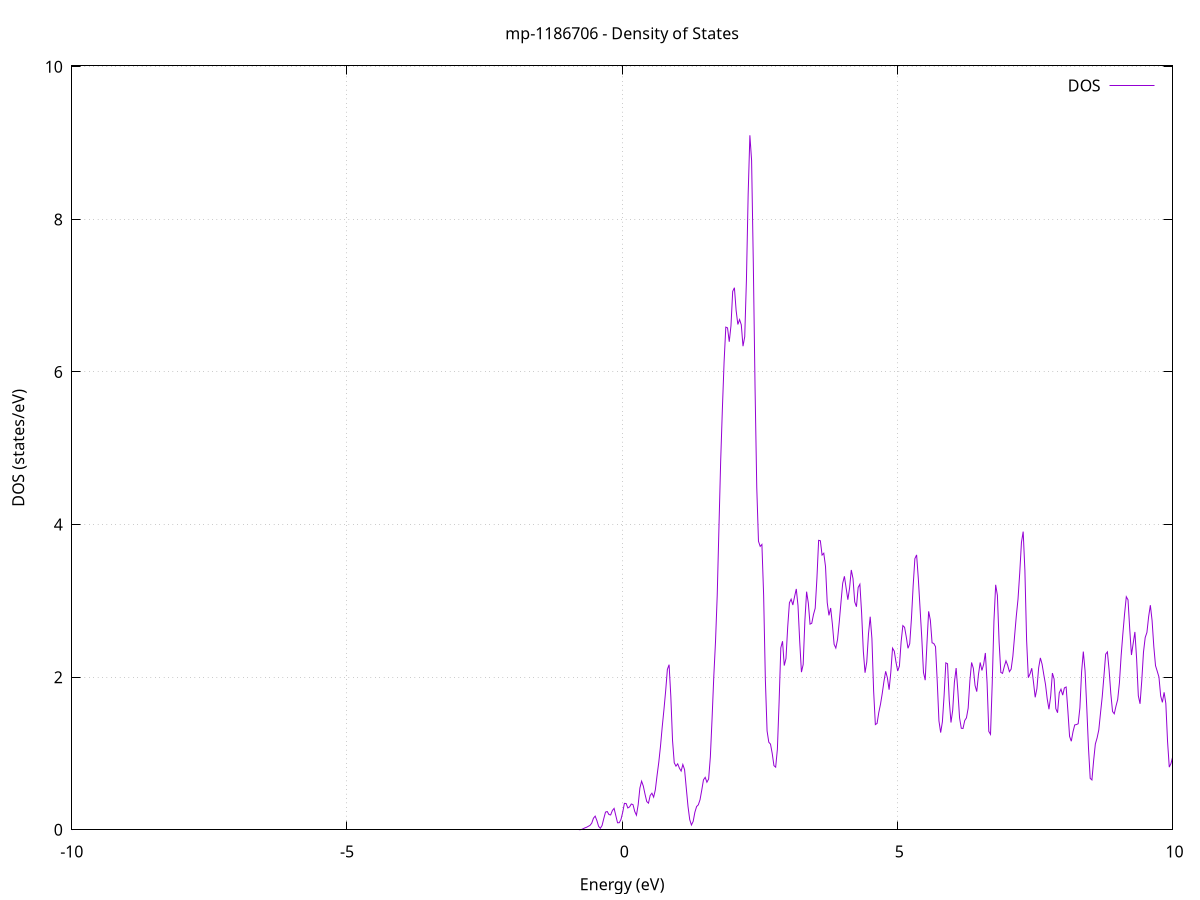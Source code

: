 set title 'mp-1186706 - Density of States'
set xlabel 'Energy (eV)'
set ylabel 'DOS (states/eV)'
set grid
set xrange [-10:10]
set yrange [0:10.012]
set xzeroaxis lt -1
set terminal png size 800,600
set output 'mp-1186706_dos_gnuplot.png'
plot '-' using 1:2 with lines title 'DOS'
-43.150900 0.000000
-43.119600 0.000000
-43.088400 0.000000
-43.057200 0.000000
-43.025900 0.000000
-42.994700 0.000000
-42.963500 0.000000
-42.932200 0.000000
-42.901000 0.000000
-42.869800 0.000000
-42.838500 0.000000
-42.807300 0.000000
-42.776100 0.000000
-42.744900 0.000000
-42.713600 0.000000
-42.682400 0.000000
-42.651200 0.000000
-42.619900 0.000000
-42.588700 0.000000
-42.557500 0.000000
-42.526200 0.000000
-42.495000 0.000000
-42.463800 0.000000
-42.432600 0.000000
-42.401300 0.000000
-42.370100 0.000000
-42.338900 0.000000
-42.307600 0.000000
-42.276400 0.000000
-42.245200 0.000000
-42.213900 0.000000
-42.182700 0.000000
-42.151500 0.000000
-42.120200 0.000000
-42.089000 0.000000
-42.057800 0.000000
-42.026600 0.000000
-41.995300 0.000000
-41.964100 0.000000
-41.932900 0.000000
-41.901600 0.000000
-41.870400 0.000000
-41.839200 0.000000
-41.807900 0.000000
-41.776700 0.000000
-41.745500 0.000000
-41.714200 0.000000
-41.683000 0.000000
-41.651800 0.000000
-41.620600 0.000000
-41.589300 0.000000
-41.558100 0.000000
-41.526900 0.000000
-41.495600 0.000000
-41.464400 0.000000
-41.433200 0.000000
-41.401900 0.000000
-41.370700 0.000000
-41.339500 0.000000
-41.308200 0.000000
-41.277000 0.000000
-41.245800 0.000000
-41.214600 0.000000
-41.183300 0.000000
-41.152100 0.000000
-41.120900 0.000000
-41.089600 0.000000
-41.058400 0.000000
-41.027200 0.000000
-40.995900 0.000000
-40.964700 0.000000
-40.933500 0.000000
-40.902200 0.000000
-40.871000 0.000000
-40.839800 0.000000
-40.808600 0.000000
-40.777300 0.000000
-40.746100 0.000000
-40.714900 0.000000
-40.683600 0.000000
-40.652400 0.000000
-40.621200 0.000000
-40.589900 0.000000
-40.558700 0.000000
-40.527500 0.000000
-40.496300 0.000000
-40.465000 0.000500
-40.433800 0.017500
-40.402600 0.320400
-40.371300 2.830400
-40.340100 12.294700
-40.308900 26.804700
-40.277600 29.982200
-40.246400 17.510800
-40.215200 5.370000
-40.183900 0.855900
-40.152700 0.069400
-40.121500 0.002800
-40.090300 0.000100
-40.059000 0.000000
-40.027800 0.000000
-39.996600 0.000000
-39.965300 0.000000
-39.934100 0.000000
-39.902900 0.000000
-39.871600 0.000000
-39.840400 0.000000
-39.809200 0.000000
-39.777900 0.000000
-39.746700 0.000000
-39.715500 0.000000
-39.684300 0.000000
-39.653000 0.000000
-39.621800 0.000000
-39.590600 0.000000
-39.559300 0.000000
-39.528100 0.000000
-39.496900 0.000000
-39.465600 0.000000
-39.434400 0.000000
-39.403200 0.000000
-39.371900 0.000000
-39.340700 0.000000
-39.309500 0.000000
-39.278300 0.000000
-39.247000 0.000000
-39.215800 0.000000
-39.184600 0.000000
-39.153300 0.000000
-39.122100 0.000000
-39.090900 0.000000
-39.059600 0.000000
-39.028400 0.000000
-38.997200 0.000000
-38.965900 0.000000
-38.934700 0.000000
-38.903500 0.000000
-38.872300 0.000000
-38.841000 0.000000
-38.809800 0.000000
-38.778600 0.000000
-38.747300 0.000000
-38.716100 0.000000
-38.684900 0.000000
-38.653600 0.000000
-38.622400 0.000000
-38.591200 0.000000
-38.560000 0.000000
-38.528700 0.000000
-38.497500 0.000000
-38.466300 0.000000
-38.435000 0.000000
-38.403800 0.000000
-38.372600 0.000000
-38.341300 0.000000
-38.310100 0.000000
-38.278900 0.000000
-38.247600 0.000000
-38.216400 0.000000
-38.185200 0.000000
-38.154000 0.000000
-38.122700 0.000000
-38.091500 0.000000
-38.060300 0.000000
-38.029000 0.000000
-37.997800 0.000000
-37.966600 0.000000
-37.935300 0.000000
-37.904100 0.000000
-37.872900 0.000000
-37.841600 0.000000
-37.810400 0.000000
-37.779200 0.000000
-37.748000 0.000000
-37.716700 0.000000
-37.685500 0.000000
-37.654300 0.000000
-37.623000 0.000000
-37.591800 0.000000
-37.560600 0.000000
-37.529300 0.000000
-37.498100 0.000000
-37.466900 0.000000
-37.435600 0.000000
-37.404400 0.000000
-37.373200 0.000000
-37.342000 0.000000
-37.310700 0.000000
-37.279500 0.000000
-37.248300 0.000000
-37.217000 0.000000
-37.185800 0.000000
-37.154600 0.000000
-37.123300 0.000000
-37.092100 0.000000
-37.060900 0.000000
-37.029600 0.000000
-36.998400 0.000000
-36.967200 0.000000
-36.936000 0.000000
-36.904700 0.000000
-36.873500 0.000000
-36.842300 0.000000
-36.811000 0.000000
-36.779800 0.000000
-36.748600 0.000000
-36.717300 0.000000
-36.686100 0.000000
-36.654900 0.000000
-36.623600 0.000000
-36.592400 0.000000
-36.561200 0.000000
-36.530000 0.000000
-36.498700 0.000000
-36.467500 0.000000
-36.436300 0.000000
-36.405000 0.000000
-36.373800 0.000000
-36.342600 0.000000
-36.311300 0.000000
-36.280100 0.000000
-36.248900 0.000000
-36.217700 0.000000
-36.186400 0.000000
-36.155200 0.000000
-36.124000 0.000000
-36.092700 0.000000
-36.061500 0.000000
-36.030300 0.000000
-35.999000 0.000000
-35.967800 0.000000
-35.936600 0.000000
-35.905300 0.000000
-35.874100 0.000000
-35.842900 0.000000
-35.811700 0.000000
-35.780400 0.000000
-35.749200 0.000000
-35.718000 0.000000
-35.686700 0.000000
-35.655500 0.000000
-35.624300 0.000000
-35.593000 0.000000
-35.561800 0.000000
-35.530600 0.000000
-35.499300 0.000000
-35.468100 0.000000
-35.436900 0.000000
-35.405700 0.000000
-35.374400 0.000000
-35.343200 0.000000
-35.312000 0.000000
-35.280700 0.000000
-35.249500 0.000000
-35.218300 0.000000
-35.187000 0.000000
-35.155800 0.000000
-35.124600 0.000000
-35.093300 0.000000
-35.062100 0.000000
-35.030900 0.000000
-34.999700 0.000000
-34.968400 0.000000
-34.937200 0.000000
-34.906000 0.000000
-34.874700 0.000000
-34.843500 0.000000
-34.812300 0.000000
-34.781000 0.000000
-34.749800 0.000000
-34.718600 0.000000
-34.687300 0.000000
-34.656100 0.000000
-34.624900 0.000000
-34.593700 0.000000
-34.562400 0.000000
-34.531200 0.000000
-34.500000 0.000000
-34.468700 0.000000
-34.437500 0.000000
-34.406300 0.000000
-34.375000 0.000000
-34.343800 0.000000
-34.312600 0.000000
-34.281400 0.000000
-34.250100 0.000000
-34.218900 0.000000
-34.187700 0.000000
-34.156400 0.000000
-34.125200 0.000000
-34.094000 0.000000
-34.062700 0.000000
-34.031500 0.000000
-34.000300 0.000000
-33.969000 0.000000
-33.937800 0.000000
-33.906600 0.000000
-33.875400 0.000000
-33.844100 0.000000
-33.812900 0.000000
-33.781700 0.000000
-33.750400 0.000000
-33.719200 0.000000
-33.688000 0.000000
-33.656700 0.000000
-33.625500 0.000000
-33.594300 0.000000
-33.563000 0.000000
-33.531800 0.000000
-33.500600 0.000000
-33.469400 0.000000
-33.438100 0.000000
-33.406900 0.000000
-33.375700 0.000000
-33.344400 0.000000
-33.313200 0.000000
-33.282000 0.000000
-33.250700 0.000000
-33.219500 0.000000
-33.188300 0.000000
-33.157000 0.000000
-33.125800 0.000000
-33.094600 0.000000
-33.063400 0.000000
-33.032100 0.000000
-33.000900 0.000000
-32.969700 0.000000
-32.938400 0.000000
-32.907200 0.000000
-32.876000 0.000000
-32.844700 0.000000
-32.813500 0.000000
-32.782300 0.000000
-32.751000 0.000000
-32.719800 0.000000
-32.688600 0.000000
-32.657400 0.000000
-32.626100 0.000000
-32.594900 0.000100
-32.563700 0.002900
-32.532400 0.037300
-32.501200 0.259600
-32.470000 1.053000
-32.438700 2.768500
-32.407500 5.340600
-32.376300 8.193500
-32.345000 10.503000
-32.313800 12.840500
-32.282600 15.874400
-32.251400 16.297400
-32.220100 12.180400
-32.188900 6.830700
-32.157700 2.899200
-32.126400 0.827500
-32.095200 0.137900
-32.064000 0.012300
-32.032700 0.000600
-32.001500 0.000000
-31.970300 0.000000
-31.939100 0.000000
-31.907800 0.000000
-31.876600 0.000000
-31.845400 0.000000
-31.814100 0.000000
-31.782900 0.000000
-31.751700 0.000000
-31.720400 0.000000
-31.689200 0.000000
-31.658000 0.000000
-31.626700 0.000000
-31.595500 0.000000
-31.564300 0.000000
-31.533100 0.000000
-31.501800 0.000000
-31.470600 0.000000
-31.439400 0.000000
-31.408100 0.000000
-31.376900 0.000000
-31.345700 0.000000
-31.314400 0.000000
-31.283200 0.000000
-31.252000 0.000000
-31.220700 0.000000
-31.189500 0.000000
-31.158300 0.000000
-31.127100 0.000000
-31.095800 0.000000
-31.064600 0.000000
-31.033400 0.000000
-31.002100 0.000000
-30.970900 0.000000
-30.939700 0.000000
-30.908400 0.000000
-30.877200 0.000000
-30.846000 0.000000
-30.814700 0.000000
-30.783500 0.000000
-30.752300 0.000000
-30.721100 0.000000
-30.689800 0.000000
-30.658600 0.000000
-30.627400 0.000000
-30.596100 0.000000
-30.564900 0.000000
-30.533700 0.000000
-30.502400 0.000000
-30.471200 0.000000
-30.440000 0.000000
-30.408700 0.000000
-30.377500 0.000000
-30.346300 0.000000
-30.315100 0.000000
-30.283800 0.000000
-30.252600 0.000000
-30.221400 0.000000
-30.190100 0.000000
-30.158900 0.000000
-30.127700 0.000000
-30.096400 0.000000
-30.065200 0.000000
-30.034000 0.000000
-30.002800 0.000000
-29.971500 0.000000
-29.940300 0.000000
-29.909100 0.000000
-29.877800 0.000000
-29.846600 0.000000
-29.815400 0.000000
-29.784100 0.000000
-29.752900 0.000000
-29.721700 0.000000
-29.690400 0.000000
-29.659200 0.000000
-29.628000 0.000000
-29.596800 0.000000
-29.565500 0.000000
-29.534300 0.000000
-29.503100 0.000000
-29.471800 0.000000
-29.440600 0.000000
-29.409400 0.000000
-29.378100 0.000000
-29.346900 0.000000
-29.315700 0.000000
-29.284400 0.000000
-29.253200 0.000000
-29.222000 0.000000
-29.190800 0.000000
-29.159500 0.000000
-29.128300 0.000000
-29.097100 0.000000
-29.065800 0.000000
-29.034600 0.000000
-29.003400 0.000000
-28.972100 0.000000
-28.940900 0.000000
-28.909700 0.000000
-28.878400 0.000000
-28.847200 0.000000
-28.816000 0.000000
-28.784800 0.000000
-28.753500 0.000000
-28.722300 0.000000
-28.691100 0.000000
-28.659800 0.000000
-28.628600 0.000000
-28.597400 0.000000
-28.566100 0.000000
-28.534900 0.000000
-28.503700 0.000000
-28.472400 0.000000
-28.441200 0.000000
-28.410000 0.000000
-28.378800 0.000000
-28.347500 0.000000
-28.316300 0.000000
-28.285100 0.000000
-28.253800 0.000000
-28.222600 0.000000
-28.191400 0.000000
-28.160100 0.000000
-28.128900 0.000000
-28.097700 0.000000
-28.066500 0.000000
-28.035200 0.000000
-28.004000 0.000000
-27.972800 0.000000
-27.941500 0.000000
-27.910300 0.000000
-27.879100 0.000000
-27.847800 0.000000
-27.816600 0.000000
-27.785400 0.000000
-27.754100 0.000000
-27.722900 0.000000
-27.691700 0.000000
-27.660500 0.000000
-27.629200 0.000000
-27.598000 0.000000
-27.566800 0.000000
-27.535500 0.000000
-27.504300 0.000000
-27.473100 0.000000
-27.441800 0.000000
-27.410600 0.000000
-27.379400 0.000000
-27.348100 0.000000
-27.316900 0.000000
-27.285700 0.000000
-27.254500 0.000000
-27.223200 0.000000
-27.192000 0.000000
-27.160800 0.000000
-27.129500 0.000000
-27.098300 0.000000
-27.067100 0.000000
-27.035800 0.000000
-27.004600 0.000000
-26.973400 0.000000
-26.942100 0.000000
-26.910900 0.000000
-26.879700 0.000000
-26.848500 0.000000
-26.817200 0.000000
-26.786000 0.000000
-26.754800 0.000000
-26.723500 0.000000
-26.692300 0.000000
-26.661100 0.000000
-26.629800 0.000000
-26.598600 0.000000
-26.567400 0.000000
-26.536100 0.000000
-26.504900 0.000000
-26.473700 0.000000
-26.442500 0.000000
-26.411200 0.000000
-26.380000 0.000000
-26.348800 0.000000
-26.317500 0.000000
-26.286300 0.000000
-26.255100 0.000000
-26.223800 0.000000
-26.192600 0.000000
-26.161400 0.000000
-26.130100 0.000000
-26.098900 0.000000
-26.067700 0.000000
-26.036500 0.000000
-26.005200 0.000000
-25.974000 0.000000
-25.942800 0.000000
-25.911500 0.000000
-25.880300 0.000000
-25.849100 0.000000
-25.817800 0.000000
-25.786600 0.000000
-25.755400 0.000000
-25.724200 0.000000
-25.692900 0.000000
-25.661700 0.000000
-25.630500 0.000000
-25.599200 0.000000
-25.568000 0.000000
-25.536800 0.000000
-25.505500 0.000000
-25.474300 0.000000
-25.443100 0.000000
-25.411800 0.000000
-25.380600 0.000000
-25.349400 0.000000
-25.318200 0.000000
-25.286900 0.000000
-25.255700 0.000000
-25.224500 0.000000
-25.193200 0.000000
-25.162000 0.000000
-25.130800 0.000000
-25.099500 0.000000
-25.068300 0.000000
-25.037100 0.000000
-25.005800 0.000000
-24.974600 0.000000
-24.943400 0.000000
-24.912200 0.000000
-24.880900 0.000000
-24.849700 0.000000
-24.818500 0.000000
-24.787200 0.000000
-24.756000 0.000000
-24.724800 0.000000
-24.693500 0.000000
-24.662300 0.000000
-24.631100 0.000000
-24.599800 0.000000
-24.568600 0.000000
-24.537400 0.000000
-24.506200 0.000000
-24.474900 0.000000
-24.443700 0.000000
-24.412500 0.000000
-24.381200 0.000000
-24.350000 0.000000
-24.318800 0.000000
-24.287500 0.000000
-24.256300 0.000000
-24.225100 0.000000
-24.193800 0.000000
-24.162600 0.000000
-24.131400 0.000000
-24.100200 0.000000
-24.068900 0.000000
-24.037700 0.000000
-24.006500 0.000000
-23.975200 0.000000
-23.944000 0.000000
-23.912800 0.000000
-23.881500 0.000000
-23.850300 0.000000
-23.819100 0.000000
-23.787900 0.000000
-23.756600 0.000000
-23.725400 0.000000
-23.694200 0.000000
-23.662900 0.000000
-23.631700 0.000000
-23.600500 0.000000
-23.569200 0.000000
-23.538000 0.000000
-23.506800 0.000000
-23.475500 0.000000
-23.444300 0.000000
-23.413100 0.000000
-23.381900 0.000000
-23.350600 0.000000
-23.319400 0.000000
-23.288200 0.000000
-23.256900 0.000000
-23.225700 0.000000
-23.194500 0.000000
-23.163200 0.000000
-23.132000 0.000000
-23.100800 0.000000
-23.069500 0.000000
-23.038300 0.000000
-23.007100 0.000000
-22.975900 0.000000
-22.944600 0.000000
-22.913400 0.000000
-22.882200 0.000000
-22.850900 0.000000
-22.819700 0.000000
-22.788500 0.000000
-22.757200 0.000000
-22.726000 0.000000
-22.694800 0.000000
-22.663500 0.000000
-22.632300 0.000000
-22.601100 0.000000
-22.569900 0.000000
-22.538600 0.000000
-22.507400 0.000000
-22.476200 0.000000
-22.444900 0.000000
-22.413700 0.000000
-22.382500 0.000000
-22.351200 0.000000
-22.320000 0.000000
-22.288800 0.000000
-22.257500 0.000000
-22.226300 0.000000
-22.195100 0.000000
-22.163900 0.000000
-22.132600 0.000000
-22.101400 0.000000
-22.070200 0.000000
-22.038900 0.000000
-22.007700 0.000000
-21.976500 0.000000
-21.945200 0.000000
-21.914000 0.000000
-21.882800 0.000000
-21.851500 0.000000
-21.820300 0.000000
-21.789100 0.000000
-21.757900 0.000000
-21.726600 0.000000
-21.695400 0.000000
-21.664200 0.000000
-21.632900 0.000000
-21.601700 0.000000
-21.570500 0.000000
-21.539200 0.000000
-21.508000 0.000000
-21.476800 0.000000
-21.445600 0.000000
-21.414300 0.000000
-21.383100 0.000000
-21.351900 0.000000
-21.320600 0.000000
-21.289400 0.000000
-21.258200 0.000000
-21.226900 0.000000
-21.195700 0.000000
-21.164500 0.000000
-21.133200 0.000000
-21.102000 0.000000
-21.070800 0.000000
-21.039600 0.000000
-21.008300 0.000000
-20.977100 0.000000
-20.945900 0.000000
-20.914600 0.000000
-20.883400 0.000000
-20.852200 0.000000
-20.820900 0.000000
-20.789700 0.000000
-20.758500 0.000000
-20.727200 0.000000
-20.696000 0.000000
-20.664800 0.000000
-20.633600 0.000000
-20.602300 0.000000
-20.571100 0.000000
-20.539900 0.000000
-20.508600 0.000000
-20.477400 0.000000
-20.446200 0.000000
-20.414900 0.000000
-20.383700 0.000000
-20.352500 0.000000
-20.321200 0.000000
-20.290000 0.000000
-20.258800 0.000000
-20.227600 0.000000
-20.196300 0.000000
-20.165100 0.000000
-20.133900 0.000000
-20.102600 0.000000
-20.071400 0.000000
-20.040200 0.000000
-20.008900 0.000000
-19.977700 0.000000
-19.946500 0.000000
-19.915200 0.000000
-19.884000 0.000000
-19.852800 0.000000
-19.821600 0.000000
-19.790300 0.000000
-19.759100 0.000000
-19.727900 0.000000
-19.696600 0.000000
-19.665400 0.000000
-19.634200 0.000000
-19.602900 0.000000
-19.571700 0.000000
-19.540500 0.000000
-19.509300 0.000000
-19.478000 0.000000
-19.446800 0.000000
-19.415600 0.000000
-19.384300 0.000000
-19.353100 0.000000
-19.321900 0.000000
-19.290600 0.000000
-19.259400 0.000000
-19.228200 0.000000
-19.196900 0.000000
-19.165700 0.000000
-19.134500 0.000000
-19.103300 0.000000
-19.072000 0.000000
-19.040800 0.000000
-19.009600 0.000000
-18.978300 0.000000
-18.947100 0.000000
-18.915900 0.000000
-18.884600 0.000000
-18.853400 0.000000
-18.822200 0.000000
-18.790900 0.000000
-18.759700 0.000000
-18.728500 0.000000
-18.697300 0.000000
-18.666000 0.000000
-18.634800 0.000000
-18.603600 0.000000
-18.572300 0.000000
-18.541100 0.000000
-18.509900 0.000000
-18.478600 0.000000
-18.447400 0.000000
-18.416200 0.000000
-18.384900 0.000000
-18.353700 0.000000
-18.322500 0.000000
-18.291300 0.000000
-18.260000 0.000000
-18.228800 0.000000
-18.197600 0.000000
-18.166300 0.000000
-18.135100 0.000000
-18.103900 0.000000
-18.072600 0.000000
-18.041400 0.000000
-18.010200 0.000000
-17.978900 0.000000
-17.947700 0.000000
-17.916500 0.000000
-17.885300 0.000000
-17.854000 0.000000
-17.822800 0.000000
-17.791600 0.000000
-17.760300 0.000000
-17.729100 0.000000
-17.697900 0.000000
-17.666600 0.000000
-17.635400 0.000000
-17.604200 0.000000
-17.573000 0.000000
-17.541700 0.000000
-17.510500 0.000000
-17.479300 0.000000
-17.448000 0.000000
-17.416800 0.000000
-17.385600 0.000000
-17.354300 0.000000
-17.323100 0.000000
-17.291900 0.000000
-17.260600 0.000000
-17.229400 0.000000
-17.198200 0.000000
-17.167000 0.000000
-17.135700 0.000000
-17.104500 0.000000
-17.073300 0.000000
-17.042000 0.000000
-17.010800 0.000000
-16.979600 0.000000
-16.948300 0.000000
-16.917100 0.000000
-16.885900 0.000000
-16.854600 0.000000
-16.823400 0.000000
-16.792200 0.000000
-16.761000 0.000000
-16.729700 0.000000
-16.698500 0.000000
-16.667300 0.000000
-16.636000 0.000000
-16.604800 0.000000
-16.573600 0.000000
-16.542300 0.000000
-16.511100 0.000000
-16.479900 0.000000
-16.448600 0.000000
-16.417400 0.000000
-16.386200 0.000000
-16.355000 0.000000
-16.323700 0.000000
-16.292500 0.000000
-16.261300 0.000000
-16.230000 0.000000
-16.198800 0.000000
-16.167600 0.000000
-16.136300 0.000000
-16.105100 0.000000
-16.073900 0.000000
-16.042600 0.000000
-16.011400 0.000000
-15.980200 0.000000
-15.949000 0.000000
-15.917700 0.000000
-15.886500 0.000000
-15.855300 0.000000
-15.824000 0.000000
-15.792800 0.000000
-15.761600 0.000000
-15.730300 0.000000
-15.699100 0.000000
-15.667900 0.000000
-15.636600 0.000000
-15.605400 0.000000
-15.574200 0.000000
-15.543000 0.000000
-15.511700 0.000000
-15.480500 0.000000
-15.449300 0.000000
-15.418000 0.000000
-15.386800 0.000300
-15.355600 0.004800
-15.324300 0.043900
-15.293100 0.220400
-15.261900 0.620300
-15.230700 1.073200
-15.199400 1.399000
-15.168200 1.648200
-15.137000 1.821900
-15.105700 2.125300
-15.074500 2.949900
-15.043300 4.267500
-15.012000 5.275500
-14.980800 5.490100
-14.949600 5.275800
-14.918300 4.940600
-14.887100 5.120700
-14.855900 6.075700
-14.824700 6.819200
-14.793400 7.162200
-14.762200 7.716000
-14.731000 8.087700
-14.699700 7.569700
-14.668500 6.299600
-14.637300 5.027700
-14.606000 4.446300
-14.574800 4.611800
-14.543600 5.092800
-14.512300 5.630100
-14.481100 6.021300
-14.449900 6.095800
-14.418700 6.524000
-14.387400 7.466300
-14.356200 7.834800
-14.325000 7.444000
-14.293700 6.921100
-14.262500 6.795300
-14.231300 7.361500
-14.200000 8.341200
-14.168800 9.056500
-14.137600 8.922000
-14.106300 8.357800
-14.075100 8.335300
-14.043900 9.300100
-14.012700 10.353400
-13.981400 10.325100
-13.950200 9.533000
-13.919000 8.399200
-13.887700 6.969300
-13.856500 5.454400
-13.825300 3.535400
-13.794000 1.549800
-13.762800 0.403100
-13.731600 0.057900
-13.700300 0.004400
-13.669100 0.000200
-13.637900 0.000000
-13.606700 0.000000
-13.575400 0.000000
-13.544200 0.000000
-13.513000 0.000000
-13.481700 0.000000
-13.450500 0.000000
-13.419300 0.000000
-13.388000 0.000000
-13.356800 0.000000
-13.325600 0.000000
-13.294400 0.000000
-13.263100 0.000000
-13.231900 0.000000
-13.200700 0.000000
-13.169400 0.000000
-13.138200 0.000000
-13.107000 0.000000
-13.075700 0.000000
-13.044500 0.000000
-13.013300 0.000000
-12.982000 0.000000
-12.950800 0.000000
-12.919600 0.000000
-12.888400 0.000000
-12.857100 0.000000
-12.825900 0.000000
-12.794700 0.000000
-12.763400 0.000000
-12.732200 0.000000
-12.701000 0.000000
-12.669700 0.000000
-12.638500 0.000000
-12.607300 0.000000
-12.576000 0.000000
-12.544800 0.000000
-12.513600 0.000000
-12.482400 0.000000
-12.451100 0.000000
-12.419900 0.000000
-12.388700 0.000000
-12.357400 0.000000
-12.326200 0.000000
-12.295000 0.000000
-12.263700 0.000000
-12.232500 0.000000
-12.201300 0.000000
-12.170000 0.000000
-12.138800 0.000000
-12.107600 0.000000
-12.076400 0.000000
-12.045100 0.000000
-12.013900 0.000000
-11.982700 0.000000
-11.951400 0.000000
-11.920200 0.000000
-11.889000 0.000000
-11.857700 0.000000
-11.826500 0.000000
-11.795300 0.000000
-11.764000 0.000000
-11.732800 0.000000
-11.701600 0.000000
-11.670400 0.000000
-11.639100 0.000000
-11.607900 0.000000
-11.576700 0.000000
-11.545400 0.000000
-11.514200 0.000000
-11.483000 0.000000
-11.451700 0.000000
-11.420500 0.000000
-11.389300 0.000000
-11.358100 0.000000
-11.326800 0.000000
-11.295600 0.000000
-11.264400 0.000000
-11.233100 0.000000
-11.201900 0.000000
-11.170700 0.000000
-11.139400 0.000000
-11.108200 0.000000
-11.077000 0.000000
-11.045700 0.000000
-11.014500 0.000000
-10.983300 0.000000
-10.952100 0.000000
-10.920800 0.000000
-10.889600 0.000000
-10.858400 0.000000
-10.827100 0.000000
-10.795900 0.000000
-10.764700 0.000000
-10.733400 0.000000
-10.702200 0.000000
-10.671000 0.000000
-10.639700 0.000000
-10.608500 0.000000
-10.577300 0.000000
-10.546100 0.000000
-10.514800 0.000000
-10.483600 0.000000
-10.452400 0.000000
-10.421100 0.000000
-10.389900 0.000000
-10.358700 0.000000
-10.327400 0.000000
-10.296200 0.000000
-10.265000 0.000000
-10.233700 0.000000
-10.202500 0.000000
-10.171300 0.000000
-10.140100 0.000000
-10.108800 0.000000
-10.077600 0.000000
-10.046400 0.000000
-10.015100 0.000000
-9.983900 0.000000
-9.952700 0.000000
-9.921400 0.000000
-9.890200 0.000000
-9.859000 0.000000
-9.827700 0.000000
-9.796500 0.000000
-9.765300 0.000000
-9.734100 0.000000
-9.702800 0.000000
-9.671600 0.000000
-9.640400 0.000000
-9.609100 0.000000
-9.577900 0.000000
-9.546700 0.000000
-9.515400 0.000000
-9.484200 0.000000
-9.453000 0.000000
-9.421700 0.000000
-9.390500 0.000000
-9.359300 0.000000
-9.328100 0.000000
-9.296800 0.000000
-9.265600 0.000000
-9.234400 0.000000
-9.203100 0.000000
-9.171900 0.000000
-9.140700 0.000000
-9.109400 0.000000
-9.078200 0.000000
-9.047000 0.000000
-9.015800 0.000000
-8.984500 0.000000
-8.953300 0.000000
-8.922100 0.000000
-8.890800 0.000000
-8.859600 0.000000
-8.828400 0.000000
-8.797100 0.000000
-8.765900 0.000000
-8.734700 0.000000
-8.703400 0.000000
-8.672200 0.000000
-8.641000 0.000000
-8.609800 0.000000
-8.578500 0.000000
-8.547300 0.000000
-8.516100 0.000000
-8.484800 0.000000
-8.453600 0.000000
-8.422400 0.000000
-8.391100 0.000000
-8.359900 0.000000
-8.328700 0.000000
-8.297400 0.000000
-8.266200 0.000000
-8.235000 0.000000
-8.203800 0.000000
-8.172500 0.000000
-8.141300 0.000000
-8.110100 0.000000
-8.078800 0.000000
-8.047600 0.000000
-8.016400 0.000000
-7.985100 0.000000
-7.953900 0.000000
-7.922700 0.000000
-7.891400 0.000000
-7.860200 0.000000
-7.829000 0.000000
-7.797800 0.000000
-7.766500 0.000000
-7.735300 0.000000
-7.704100 0.000000
-7.672800 0.000000
-7.641600 0.000000
-7.610400 0.000000
-7.579100 0.000000
-7.547900 0.000000
-7.516700 0.000000
-7.485400 0.000000
-7.454200 0.000000
-7.423000 0.000000
-7.391800 0.000000
-7.360500 0.000000
-7.329300 0.000000
-7.298100 0.000000
-7.266800 0.000000
-7.235600 0.000000
-7.204400 0.000000
-7.173100 0.000000
-7.141900 0.000000
-7.110700 0.000000
-7.079500 0.000000
-7.048200 0.000000
-7.017000 0.000000
-6.985800 0.000000
-6.954500 0.000000
-6.923300 0.000000
-6.892100 0.000000
-6.860800 0.000000
-6.829600 0.000000
-6.798400 0.000000
-6.767100 0.000000
-6.735900 0.000000
-6.704700 0.000000
-6.673500 0.000000
-6.642200 0.000000
-6.611000 0.000000
-6.579800 0.000000
-6.548500 0.000000
-6.517300 0.000000
-6.486100 0.000000
-6.454800 0.000000
-6.423600 0.000000
-6.392400 0.000000
-6.361100 0.000000
-6.329900 0.000000
-6.298700 0.000000
-6.267500 0.000000
-6.236200 0.000000
-6.205000 0.000000
-6.173800 0.000000
-6.142500 0.000000
-6.111300 0.000000
-6.080100 0.000000
-6.048800 0.000000
-6.017600 0.000000
-5.986400 0.000000
-5.955100 0.000000
-5.923900 0.000000
-5.892700 0.000000
-5.861500 0.000000
-5.830200 0.000000
-5.799000 0.000000
-5.767800 0.000000
-5.736500 0.000000
-5.705300 0.000000
-5.674100 0.000000
-5.642800 0.000000
-5.611600 0.000000
-5.580400 0.000000
-5.549100 0.000000
-5.517900 0.000000
-5.486700 0.000000
-5.455500 0.000000
-5.424200 0.000000
-5.393000 0.000000
-5.361800 0.000000
-5.330500 0.000000
-5.299300 0.000000
-5.268100 0.000000
-5.236800 0.000000
-5.205600 0.000000
-5.174400 0.000000
-5.143100 0.000000
-5.111900 0.000000
-5.080700 0.000000
-5.049500 0.000000
-5.018200 0.000000
-4.987000 0.000000
-4.955800 0.000000
-4.924500 0.000000
-4.893300 0.000000
-4.862100 0.000000
-4.830800 0.000000
-4.799600 0.000000
-4.768400 0.000000
-4.737200 0.000000
-4.705900 0.000000
-4.674700 0.000000
-4.643500 0.000000
-4.612200 0.000000
-4.581000 0.000000
-4.549800 0.000000
-4.518500 0.000000
-4.487300 0.000000
-4.456100 0.000000
-4.424800 0.000000
-4.393600 0.000000
-4.362400 0.000000
-4.331200 0.000000
-4.299900 0.000000
-4.268700 0.000000
-4.237500 0.000000
-4.206200 0.000000
-4.175000 0.000000
-4.143800 0.000000
-4.112500 0.000000
-4.081300 0.000000
-4.050100 0.000000
-4.018800 0.000000
-3.987600 0.000000
-3.956400 0.000000
-3.925200 0.000000
-3.893900 0.000000
-3.862700 0.000000
-3.831500 0.000000
-3.800200 0.000000
-3.769000 0.000000
-3.737800 0.000000
-3.706500 0.000000
-3.675300 0.000000
-3.644100 0.000000
-3.612800 0.000000
-3.581600 0.000000
-3.550400 0.000000
-3.519200 0.000000
-3.487900 0.000000
-3.456700 0.000000
-3.425500 0.000000
-3.394200 0.000000
-3.363000 0.000000
-3.331800 0.000000
-3.300500 0.000000
-3.269300 0.000000
-3.238100 0.000000
-3.206800 0.000000
-3.175600 0.000000
-3.144400 0.000000
-3.113200 0.000000
-3.081900 0.000000
-3.050700 0.000000
-3.019500 0.000000
-2.988200 0.000000
-2.957000 0.000000
-2.925800 0.000000
-2.894500 0.000000
-2.863300 0.000000
-2.832100 0.000000
-2.800900 0.000000
-2.769600 0.000000
-2.738400 0.000000
-2.707200 0.000000
-2.675900 0.000000
-2.644700 0.000000
-2.613500 0.000000
-2.582200 0.000000
-2.551000 0.000000
-2.519800 0.000000
-2.488500 0.000000
-2.457300 0.000000
-2.426100 0.000000
-2.394900 0.000000
-2.363600 0.000000
-2.332400 0.000000
-2.301200 0.000000
-2.269900 0.000000
-2.238700 0.000000
-2.207500 0.000000
-2.176200 0.000000
-2.145000 0.000000
-2.113800 0.000000
-2.082500 0.000000
-2.051300 0.000000
-2.020100 0.000000
-1.988900 0.000000
-1.957600 0.000000
-1.926400 0.000000
-1.895200 0.000000
-1.863900 0.000000
-1.832700 0.000000
-1.801500 0.000000
-1.770200 0.000000
-1.739000 0.000000
-1.707800 0.000000
-1.676500 0.000000
-1.645300 0.000000
-1.614100 0.000000
-1.582900 0.000000
-1.551600 0.000000
-1.520400 0.000000
-1.489200 0.000000
-1.457900 0.000000
-1.426700 0.000000
-1.395500 0.000000
-1.364200 0.000000
-1.333000 0.000000
-1.301800 0.000000
-1.270500 0.000000
-1.239300 0.000000
-1.208100 0.000000
-1.176900 0.000000
-1.145600 0.000000
-1.114400 0.000000
-1.083200 0.000000
-1.051900 0.000000
-1.020700 0.000000
-0.989500 0.000000
-0.958200 0.000000
-0.927000 0.000000
-0.895800 0.000000
-0.864600 0.000000
-0.833300 0.000000
-0.802100 0.000000
-0.770900 0.000500
-0.739600 0.003800
-0.708400 0.013300
-0.677200 0.024800
-0.645900 0.033100
-0.614700 0.045500
-0.583500 0.057900
-0.552200 0.087200
-0.521000 0.151900
-0.489800 0.179000
-0.458600 0.119300
-0.427300 0.044300
-0.396100 0.019600
-0.364900 0.055900
-0.333600 0.146800
-0.302400 0.231700
-0.271200 0.239200
-0.239900 0.199500
-0.208700 0.194500
-0.177500 0.252600
-0.146200 0.280200
-0.115000 0.185400
-0.083800 0.091900
-0.052600 0.092600
-0.021300 0.135200
0.009900 0.227800
0.041100 0.346200
0.072400 0.344500
0.103600 0.285800
0.134800 0.299700
0.166100 0.337700
0.197300 0.329300
0.228500 0.240800
0.259800 0.191000
0.291000 0.327100
0.322200 0.546400
0.353400 0.637000
0.384700 0.572200
0.415900 0.465900
0.447100 0.369800
0.478400 0.348800
0.509600 0.450300
0.540800 0.479400
0.572100 0.427800
0.603300 0.524200
0.634500 0.712200
0.665800 0.885300
0.697000 1.096400
0.728200 1.348600
0.759400 1.573600
0.790700 1.820000
0.821900 2.102100
0.853100 2.163900
0.884400 1.748500
0.915600 1.169600
0.946800 0.878300
0.978100 0.834100
1.009300 0.864400
1.040500 0.807500
1.071800 0.769500
1.103000 0.855600
1.134200 0.788300
1.165400 0.545200
1.196700 0.306300
1.227900 0.133400
1.259100 0.062500
1.290400 0.109600
1.321600 0.229500
1.352800 0.304500
1.384100 0.327100
1.415300 0.393900
1.446500 0.519900
1.477700 0.654500
1.509000 0.687200
1.540200 0.623400
1.571400 0.665600
1.602700 0.953800
1.633900 1.456800
1.665100 2.007300
1.696400 2.464300
1.727600 3.073200
1.758800 3.959800
1.790100 4.826900
1.821300 5.516400
1.852500 6.133400
1.883700 6.588100
1.915000 6.578100
1.946200 6.396100
1.977400 6.605700
2.008700 7.056400
2.039900 7.104200
2.071100 6.806700
2.102400 6.622900
2.133600 6.687100
2.164800 6.618800
2.196100 6.337800
2.227300 6.462900
2.258500 7.212400
2.289700 8.329200
2.321000 9.102200
2.352200 8.772400
2.383400 7.420200
2.414700 5.804600
2.445900 4.488100
2.477100 3.781400
2.508400 3.714400
2.539600 3.739700
2.570800 3.076200
2.602100 1.969700
2.633300 1.296500
2.664500 1.147800
2.695700 1.122500
2.727000 0.999400
2.758200 0.840300
2.789400 0.820600
2.820700 1.054800
2.851900 1.675000
2.883100 2.385400
2.914400 2.471300
2.945600 2.152300
2.976800 2.244500
3.008100 2.657000
3.039300 2.974700
3.070500 3.022300
3.101700 2.945800
3.133000 3.055600
3.164200 3.156500
3.195400 2.936600
3.226700 2.463400
3.257900 2.065900
3.289100 2.165300
3.320400 2.739200
3.351600 3.120700
3.382800 2.970700
3.414000 2.695200
3.445300 2.706400
3.476500 2.820300
3.507700 2.903500
3.539000 3.293500
3.570200 3.793600
3.601400 3.788400
3.632700 3.600400
3.663900 3.624600
3.695100 3.451200
3.726400 2.977500
3.757600 2.809800
3.788800 2.906700
3.820000 2.696500
3.851300 2.431300
3.882500 2.381500
3.913700 2.493600
3.945000 2.722400
3.976200 2.981400
4.007400 3.231000
4.038700 3.322300
4.069900 3.168100
4.101100 3.015300
4.132400 3.169200
4.163600 3.405200
4.194800 3.292400
4.226000 2.986500
4.257300 2.923600
4.288500 3.176300
4.319700 3.218100
4.351000 2.844200
4.382200 2.341700
4.413400 2.058500
4.444700 2.197800
4.475900 2.566000
4.507100 2.792800
4.538400 2.506400
4.569600 1.818400
4.600800 1.378700
4.632000 1.393800
4.663300 1.537900
4.694500 1.646200
4.725700 1.785100
4.757000 1.945100
4.788200 2.077000
4.819400 1.992300
4.850700 1.835900
4.881900 2.065800
4.913100 2.380500
4.944400 2.341600
4.975600 2.197300
5.006800 2.081700
5.038000 2.145800
5.069300 2.464800
5.100500 2.676100
5.131700 2.653900
5.163000 2.526100
5.194200 2.378700
5.225400 2.439100
5.256700 2.769100
5.287900 3.199200
5.319100 3.554000
5.350300 3.602700
5.381600 3.291600
5.412800 2.906800
5.444000 2.520400
5.475300 2.062600
5.506500 1.960800
5.537700 2.432300
5.569000 2.862700
5.600200 2.747300
5.631400 2.450600
5.662700 2.441900
5.693900 2.399900
5.725100 1.946300
5.756300 1.427200
5.787600 1.273600
5.818800 1.414200
5.850000 1.760600
5.881300 2.187500
5.912500 2.176100
5.943700 1.695800
5.975000 1.405700
6.006200 1.567500
6.037400 1.935500
6.068700 2.119400
6.099900 1.819400
6.131100 1.465700
6.162300 1.330300
6.193600 1.327900
6.224800 1.431400
6.256000 1.467000
6.287300 1.594600
6.318500 1.954100
6.349700 2.193000
6.381000 2.116800
6.412200 1.892100
6.443400 1.810600
6.474700 2.037100
6.505900 2.192800
6.537100 2.088400
6.568300 2.167500
6.599600 2.317300
6.630800 1.927800
6.662000 1.290000
6.693300 1.250900
6.724500 1.919400
6.755700 2.736900
6.787000 3.210600
6.818200 3.073400
6.849400 2.460300
6.880700 2.062600
6.911900 2.049800
6.943100 2.138000
6.974300 2.214100
7.005600 2.154800
7.036800 2.071800
7.068000 2.105100
7.099300 2.273800
7.130500 2.536700
7.161700 2.799000
7.193000 3.023000
7.224200 3.366400
7.255400 3.766100
7.286700 3.908000
7.317900 3.400500
7.349100 2.486000
7.380300 1.993700
7.411600 2.043400
7.442800 2.117500
7.474000 1.933900
7.505300 1.736100
7.536500 1.850800
7.567700 2.122100
7.599000 2.252700
7.630200 2.170800
7.661400 2.033500
7.692600 1.904400
7.723900 1.713700
7.755100 1.579700
7.786300 1.749800
7.817600 2.053800
7.848800 1.976100
7.880000 1.587700
7.911300 1.534100
7.942500 1.795100
7.973700 1.842400
8.005000 1.764400
8.036200 1.859600
8.067400 1.871200
8.098600 1.563600
8.129900 1.224000
8.161100 1.160400
8.192300 1.284900
8.223600 1.374500
8.254800 1.379100
8.286000 1.389700
8.317300 1.598200
8.348500 2.071600
8.379700 2.335200
8.411000 2.085200
8.442200 1.604700
8.473400 1.073400
8.504600 0.674000
8.535900 0.653200
8.567100 0.908000
8.598300 1.124800
8.629600 1.202800
8.660800 1.308700
8.692000 1.530700
8.723300 1.744500
8.754500 2.015800
8.785700 2.301500
8.817000 2.331600
8.848200 2.093500
8.879400 1.783600
8.910600 1.550200
8.941900 1.520100
8.973100 1.620800
9.004300 1.707100
9.035600 1.927100
9.066800 2.281500
9.098000 2.568300
9.129300 2.829700
9.160500 3.054100
9.191700 3.013600
9.223000 2.630500
9.254200 2.290800
9.285400 2.440500
9.316600 2.592900
9.347900 2.241600
9.379100 1.756400
9.410300 1.651100
9.441600 1.955500
9.472800 2.327900
9.504000 2.519800
9.535300 2.586500
9.566500 2.793700
9.597700 2.943300
9.628900 2.743800
9.660200 2.403900
9.691400 2.151000
9.722600 2.077600
9.753900 2.001600
9.785100 1.754600
9.816300 1.670200
9.847600 1.801600
9.878800 1.655600
9.910000 1.159500
9.941300 0.821200
9.972500 0.869000
10.003700 0.957900
10.034900 0.897400
10.066200 0.966900
10.097400 1.366600
10.128600 1.770400
10.159900 1.903600
10.191100 1.840200
10.222300 1.778300
10.253600 1.768400
10.284800 1.715300
10.316000 1.650400
10.347300 1.601100
10.378500 1.556700
10.409700 1.677600
10.440900 1.850800
10.472200 1.762500
10.503400 1.682000
10.534600 1.838100
10.565900 1.929300
10.597100 1.892400
10.628300 1.765100
10.659600 1.485500
10.690800 1.119800
10.722000 0.796100
10.753300 0.747100
10.784500 0.995400
10.815700 1.259600
10.846900 1.343500
10.878200 1.253200
10.909400 1.201500
10.940600 1.336200
10.971900 1.462100
11.003100 1.317500
11.034300 1.067400
11.065600 1.149700
11.096800 1.411200
11.128000 1.261700
11.159300 0.901700
11.190500 0.807900
11.221700 0.964300
11.252900 1.134800
11.284200 1.054000
11.315400 0.750300
11.346600 0.482300
11.377900 0.398300
11.409100 0.469200
11.440300 0.591400
11.471600 0.683300
11.502800 0.622000
11.534000 0.473300
11.565300 0.406700
11.596500 0.467000
11.627700 0.572200
11.658900 0.624600
11.690200 0.651300
11.721400 0.624200
11.752600 0.555300
11.783900 0.572700
11.815100 0.691300
11.846300 0.785800
11.877600 0.766900
11.908800 0.799300
11.940000 1.047200
11.971200 1.326900
12.002500 1.354900
12.033700 1.182600
12.064900 1.024000
12.096200 0.907700
12.127400 0.799600
12.158600 0.798200
12.189900 0.952200
12.221100 1.179600
12.252300 1.429900
12.283600 1.634000
12.314800 1.616000
12.346000 1.278900
12.377200 0.960400
12.408500 0.991900
12.439700 1.198200
12.470900 1.312900
12.502200 1.330200
12.533400 1.168800
12.564600 1.004300
12.595900 1.236000
12.627100 1.569500
12.658300 1.504500
12.689600 1.183000
12.720800 0.950900
12.752000 0.873900
12.783200 0.912900
12.814500 1.085100
12.845700 1.429700
12.876900 1.774500
12.908200 1.757700
12.939400 1.517100
12.970600 1.432700
13.001900 1.430800
13.033100 1.444300
13.064300 1.481900
13.095600 1.495500
13.126800 1.687300
13.158000 2.218300
13.189200 2.861600
13.220500 3.231300
13.251700 3.133700
13.282900 2.830900
13.314200 2.599500
13.345400 2.466700
13.376600 2.591600
13.407900 2.846600
13.439100 2.920700
13.470300 2.746600
13.501600 2.290000
13.532800 1.904000
13.564000 2.166600
13.595200 2.782400
13.626500 2.937600
13.657700 2.722300
13.688900 2.586600
13.720200 2.566100
13.751400 2.603600
13.782600 2.637300
13.813900 2.471900
13.845100 2.119600
13.876300 2.080700
13.907500 2.533900
13.938800 2.929400
13.970000 2.818200
14.001200 2.417300
14.032500 2.088400
14.063700 2.034200
14.094900 2.168700
14.126200 2.037700
14.157400 1.543900
14.188600 1.238300
14.219900 1.406500
14.251100 1.820600
14.282300 2.249400
14.313500 2.588200
14.344800 2.654900
14.376000 2.476000
14.407200 2.261500
14.438500 2.028500
14.469700 1.859500
14.500900 1.774400
14.532200 1.675900
14.563400 1.793200
14.594600 2.070200
14.625900 2.021200
14.657100 1.735900
14.688300 1.615700
14.719500 1.697400
14.750800 1.928200
14.782000 2.248400
14.813200 2.389300
14.844500 2.215700
14.875700 1.889000
14.906900 1.773600
14.938200 1.984900
14.969400 2.243800
15.000600 2.478200
15.031900 2.830300
15.063100 2.948500
15.094300 2.558500
15.125500 2.103200
15.156800 2.032400
15.188000 2.228700
15.219200 2.381400
15.250500 2.417500
15.281700 2.333600
15.312900 2.198300
15.344200 2.168100
15.375400 2.206000
15.406600 2.191200
15.437900 2.112700
15.469100 2.208700
15.500300 2.463600
15.531500 2.474200
15.562800 2.217900
15.594000 1.833200
15.625200 1.494800
15.656500 1.394200
15.687700 1.386800
15.718900 1.303700
15.750200 1.245800
15.781400 1.186800
15.812600 1.165500
15.843800 1.305000
15.875100 1.404500
15.906300 1.319100
15.937500 1.176400
15.968800 1.172300
16.000000 1.179700
16.031200 1.001300
16.062500 0.829100
16.093700 0.791500
16.124900 0.683300
16.156200 0.407500
16.187400 0.156400
16.218600 0.060200
16.249800 0.085100
16.281100 0.157200
16.312300 0.226300
16.343500 0.242000
16.374800 0.177000
16.406000 0.084000
16.437200 0.023700
16.468500 0.003600
16.499700 0.000300
16.530900 0.000000
16.562200 0.000000
16.593400 0.000000
16.624600 0.000000
16.655800 0.000000
16.687100 0.000000
16.718300 0.000000
16.749500 0.000000
16.780800 0.000000
16.812000 0.000000
16.843200 0.000000
16.874500 0.000000
16.905700 0.000000
16.936900 0.000000
16.968200 0.000000
16.999400 0.000000
17.030600 0.000000
17.061800 0.000000
17.093100 0.000000
17.124300 0.000000
17.155500 0.000000
17.186800 0.000000
17.218000 0.000000
17.249200 0.000000
17.280500 0.000000
17.311700 0.000000
17.342900 0.000000
17.374200 0.000000
17.405400 0.000000
17.436600 0.000000
17.467800 0.000000
17.499100 0.000000
17.530300 0.000000
17.561500 0.000000
17.592800 0.000000
17.624000 0.000000
17.655200 0.000000
17.686500 0.000000
17.717700 0.000000
17.748900 0.000000
17.780200 0.000000
17.811400 0.000000
17.842600 0.000000
17.873800 0.000000
17.905100 0.000000
17.936300 0.000000
17.967500 0.000000
17.998800 0.000000
18.030000 0.000000
18.061200 0.000000
18.092500 0.000000
18.123700 0.000000
18.154900 0.000000
18.186100 0.000000
18.217400 0.000000
18.248600 0.000000
18.279800 0.000000
18.311100 0.000000
18.342300 0.000000
18.373500 0.000000
18.404800 0.000000
18.436000 0.000000
18.467200 0.000000
18.498500 0.000000
18.529700 0.000000
18.560900 0.000000
18.592100 0.000000
18.623400 0.000000
18.654600 0.000000
18.685800 0.000000
18.717100 0.000000
18.748300 0.000000
18.779500 0.000000
18.810800 0.000000
18.842000 0.000000
18.873200 0.000000
18.904500 0.000000
18.935700 0.000000
18.966900 0.000000
18.998100 0.000000
19.029400 0.000000
19.060600 0.000000
19.091800 0.000000
19.123100 0.000000
19.154300 0.000000
19.185500 0.000000
19.216800 0.000000
19.248000 0.000000
19.279200 0.000000
19.310500 0.000000
e
